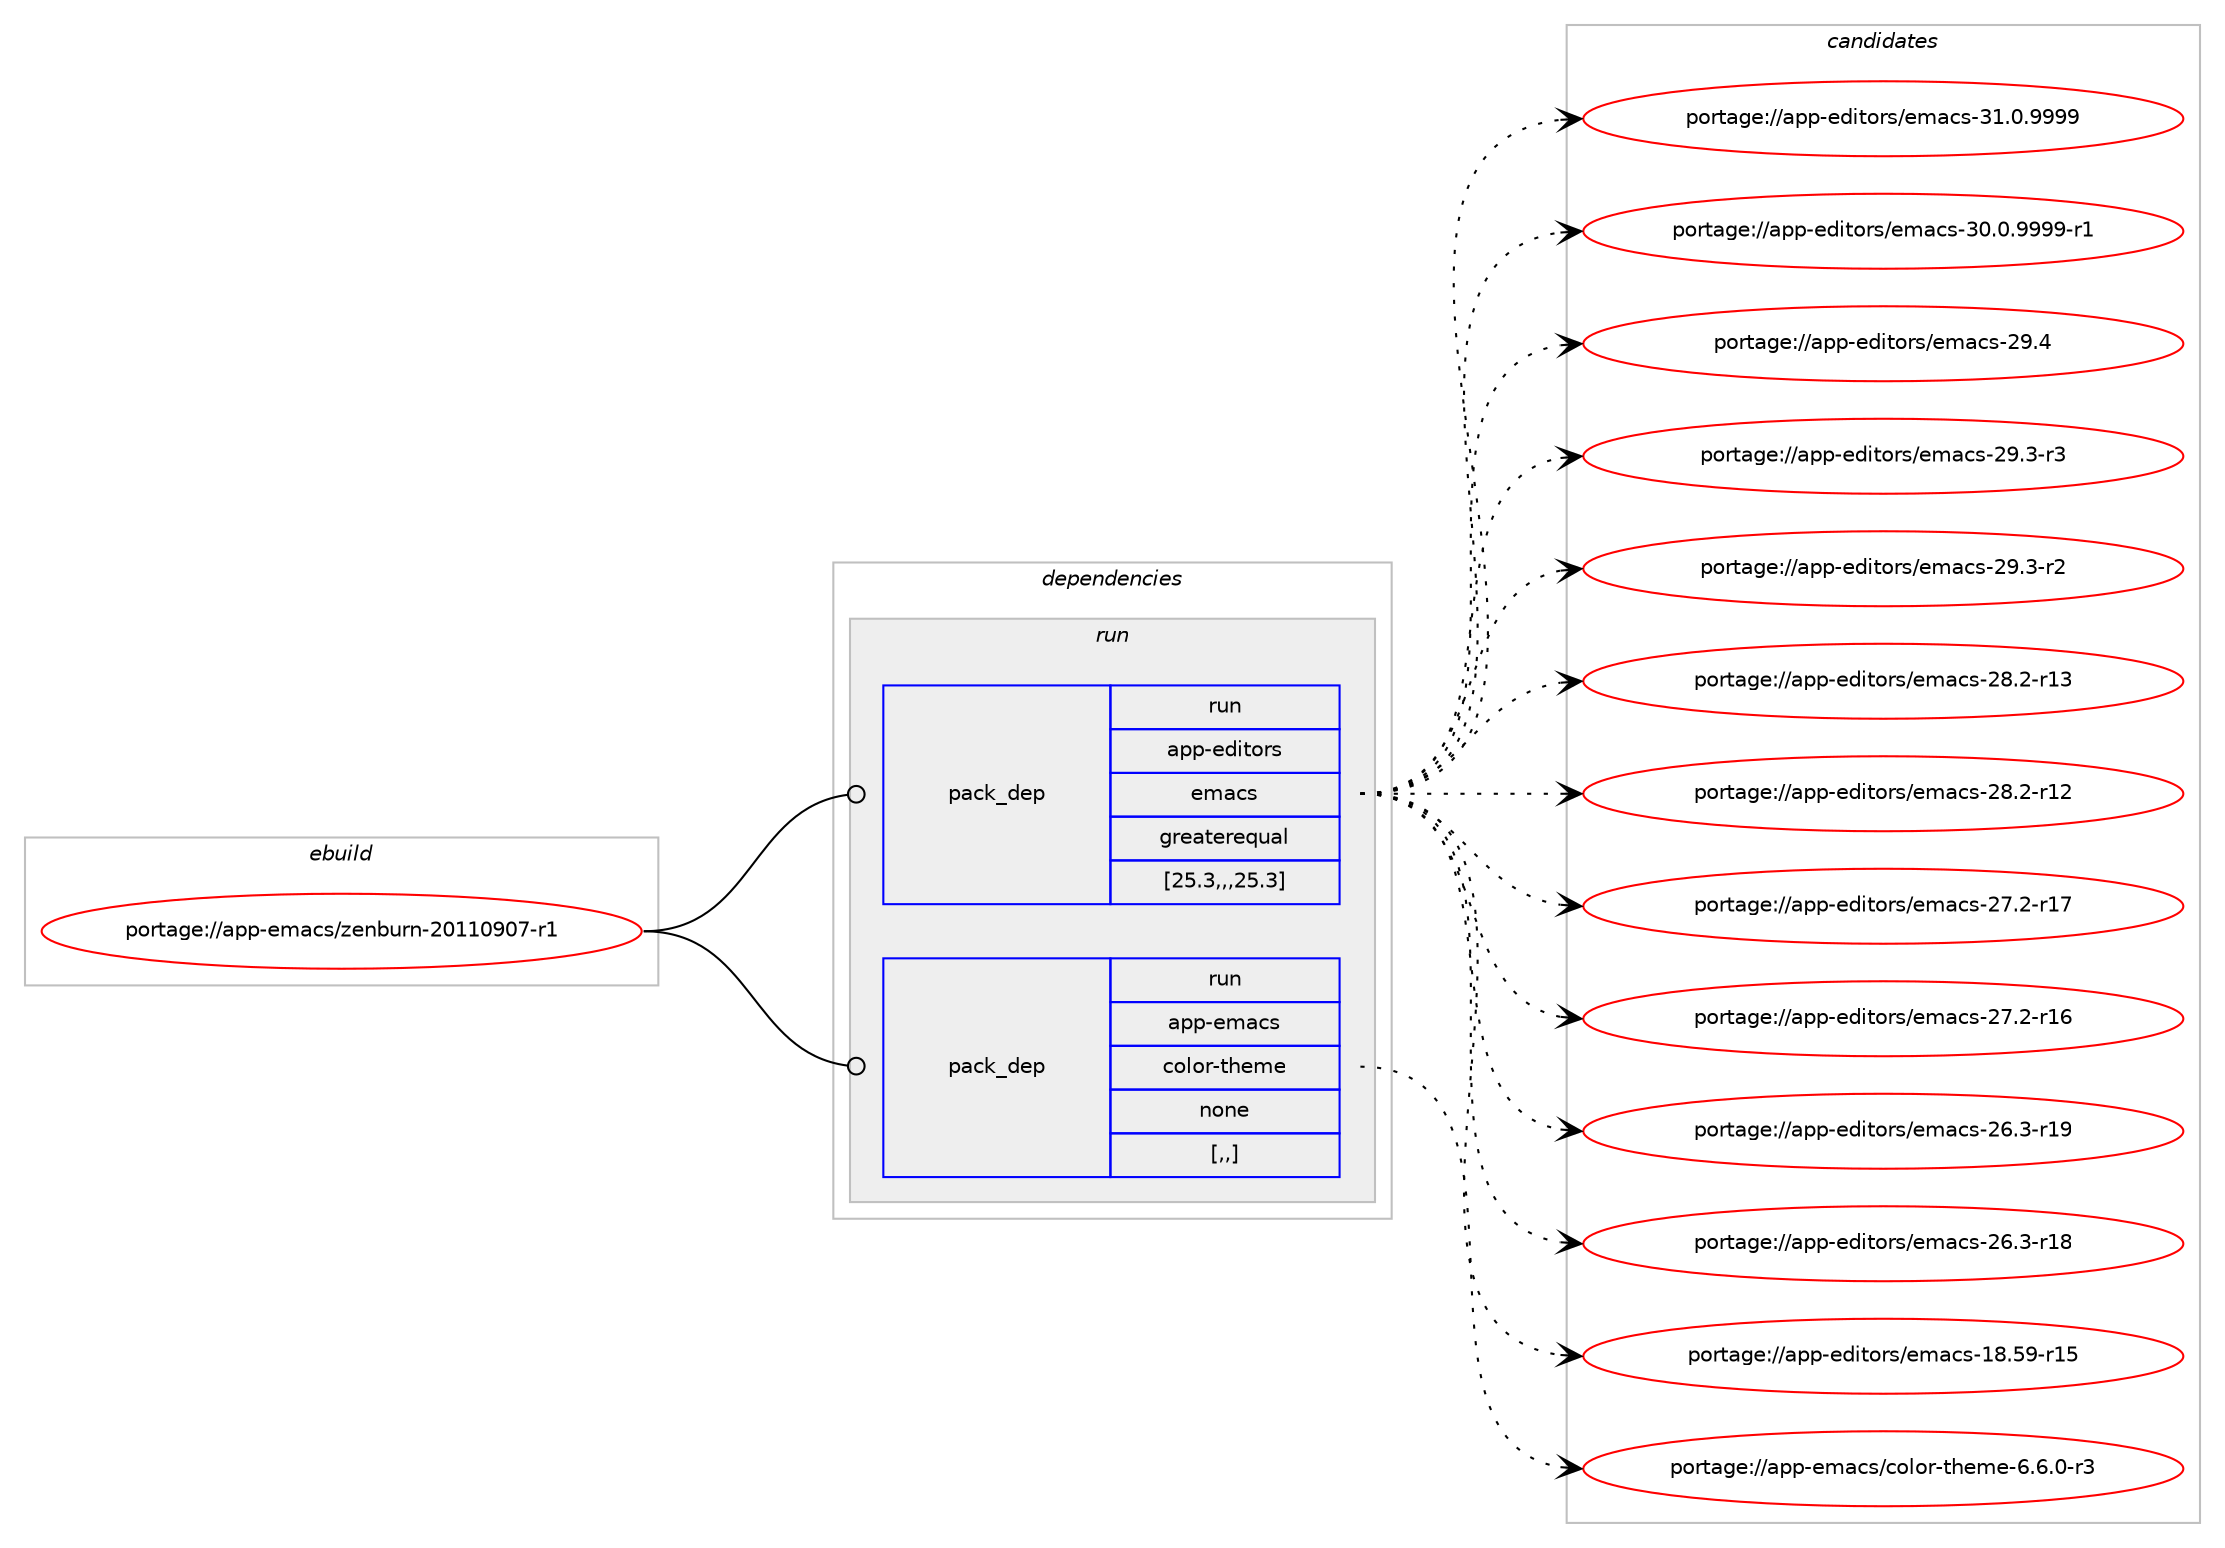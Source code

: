 digraph prolog {

# *************
# Graph options
# *************

newrank=true;
concentrate=true;
compound=true;
graph [rankdir=LR,fontname=Helvetica,fontsize=10,ranksep=1.5];#, ranksep=2.5, nodesep=0.2];
edge  [arrowhead=vee];
node  [fontname=Helvetica,fontsize=10];

# **********
# The ebuild
# **********

subgraph cluster_leftcol {
color=gray;
label=<<i>ebuild</i>>;
id [label="portage://app-emacs/zenburn-20110907-r1", color=red, width=4, href="../app-emacs/zenburn-20110907-r1.svg"];
}

# ****************
# The dependencies
# ****************

subgraph cluster_midcol {
color=gray;
label=<<i>dependencies</i>>;
subgraph cluster_compile {
fillcolor="#eeeeee";
style=filled;
label=<<i>compile</i>>;
}
subgraph cluster_compileandrun {
fillcolor="#eeeeee";
style=filled;
label=<<i>compile and run</i>>;
}
subgraph cluster_run {
fillcolor="#eeeeee";
style=filled;
label=<<i>run</i>>;
subgraph pack17150 {
dependency23515 [label=<<TABLE BORDER="0" CELLBORDER="1" CELLSPACING="0" CELLPADDING="4" WIDTH="220"><TR><TD ROWSPAN="6" CELLPADDING="30">pack_dep</TD></TR><TR><TD WIDTH="110">run</TD></TR><TR><TD>app-editors</TD></TR><TR><TD>emacs</TD></TR><TR><TD>greaterequal</TD></TR><TR><TD>[25.3,,,25.3]</TD></TR></TABLE>>, shape=none, color=blue];
}
id:e -> dependency23515:w [weight=20,style="solid",arrowhead="odot"];
subgraph pack17151 {
dependency23516 [label=<<TABLE BORDER="0" CELLBORDER="1" CELLSPACING="0" CELLPADDING="4" WIDTH="220"><TR><TD ROWSPAN="6" CELLPADDING="30">pack_dep</TD></TR><TR><TD WIDTH="110">run</TD></TR><TR><TD>app-emacs</TD></TR><TR><TD>color-theme</TD></TR><TR><TD>none</TD></TR><TR><TD>[,,]</TD></TR></TABLE>>, shape=none, color=blue];
}
id:e -> dependency23516:w [weight=20,style="solid",arrowhead="odot"];
}
}

# **************
# The candidates
# **************

subgraph cluster_choices {
rank=same;
color=gray;
label=<<i>candidates</i>>;

subgraph choice17150 {
color=black;
nodesep=1;
choice971121124510110010511611111411547101109979911545514946484657575757 [label="portage://app-editors/emacs-31.0.9999", color=red, width=4,href="../app-editors/emacs-31.0.9999.svg"];
choice9711211245101100105116111114115471011099799115455148464846575757574511449 [label="portage://app-editors/emacs-30.0.9999-r1", color=red, width=4,href="../app-editors/emacs-30.0.9999-r1.svg"];
choice97112112451011001051161111141154710110997991154550574652 [label="portage://app-editors/emacs-29.4", color=red, width=4,href="../app-editors/emacs-29.4.svg"];
choice971121124510110010511611111411547101109979911545505746514511451 [label="portage://app-editors/emacs-29.3-r3", color=red, width=4,href="../app-editors/emacs-29.3-r3.svg"];
choice971121124510110010511611111411547101109979911545505746514511450 [label="portage://app-editors/emacs-29.3-r2", color=red, width=4,href="../app-editors/emacs-29.3-r2.svg"];
choice97112112451011001051161111141154710110997991154550564650451144951 [label="portage://app-editors/emacs-28.2-r13", color=red, width=4,href="../app-editors/emacs-28.2-r13.svg"];
choice97112112451011001051161111141154710110997991154550564650451144950 [label="portage://app-editors/emacs-28.2-r12", color=red, width=4,href="../app-editors/emacs-28.2-r12.svg"];
choice97112112451011001051161111141154710110997991154550554650451144955 [label="portage://app-editors/emacs-27.2-r17", color=red, width=4,href="../app-editors/emacs-27.2-r17.svg"];
choice97112112451011001051161111141154710110997991154550554650451144954 [label="portage://app-editors/emacs-27.2-r16", color=red, width=4,href="../app-editors/emacs-27.2-r16.svg"];
choice97112112451011001051161111141154710110997991154550544651451144957 [label="portage://app-editors/emacs-26.3-r19", color=red, width=4,href="../app-editors/emacs-26.3-r19.svg"];
choice97112112451011001051161111141154710110997991154550544651451144956 [label="portage://app-editors/emacs-26.3-r18", color=red, width=4,href="../app-editors/emacs-26.3-r18.svg"];
choice9711211245101100105116111114115471011099799115454956465357451144953 [label="portage://app-editors/emacs-18.59-r15", color=red, width=4,href="../app-editors/emacs-18.59-r15.svg"];
dependency23515:e -> choice971121124510110010511611111411547101109979911545514946484657575757:w [style=dotted,weight="100"];
dependency23515:e -> choice9711211245101100105116111114115471011099799115455148464846575757574511449:w [style=dotted,weight="100"];
dependency23515:e -> choice97112112451011001051161111141154710110997991154550574652:w [style=dotted,weight="100"];
dependency23515:e -> choice971121124510110010511611111411547101109979911545505746514511451:w [style=dotted,weight="100"];
dependency23515:e -> choice971121124510110010511611111411547101109979911545505746514511450:w [style=dotted,weight="100"];
dependency23515:e -> choice97112112451011001051161111141154710110997991154550564650451144951:w [style=dotted,weight="100"];
dependency23515:e -> choice97112112451011001051161111141154710110997991154550564650451144950:w [style=dotted,weight="100"];
dependency23515:e -> choice97112112451011001051161111141154710110997991154550554650451144955:w [style=dotted,weight="100"];
dependency23515:e -> choice97112112451011001051161111141154710110997991154550554650451144954:w [style=dotted,weight="100"];
dependency23515:e -> choice97112112451011001051161111141154710110997991154550544651451144957:w [style=dotted,weight="100"];
dependency23515:e -> choice97112112451011001051161111141154710110997991154550544651451144956:w [style=dotted,weight="100"];
dependency23515:e -> choice9711211245101100105116111114115471011099799115454956465357451144953:w [style=dotted,weight="100"];
}
subgraph choice17151 {
color=black;
nodesep=1;
choice971121124510110997991154799111108111114451161041011091014554465446484511451 [label="portage://app-emacs/color-theme-6.6.0-r3", color=red, width=4,href="../app-emacs/color-theme-6.6.0-r3.svg"];
dependency23516:e -> choice971121124510110997991154799111108111114451161041011091014554465446484511451:w [style=dotted,weight="100"];
}
}

}
